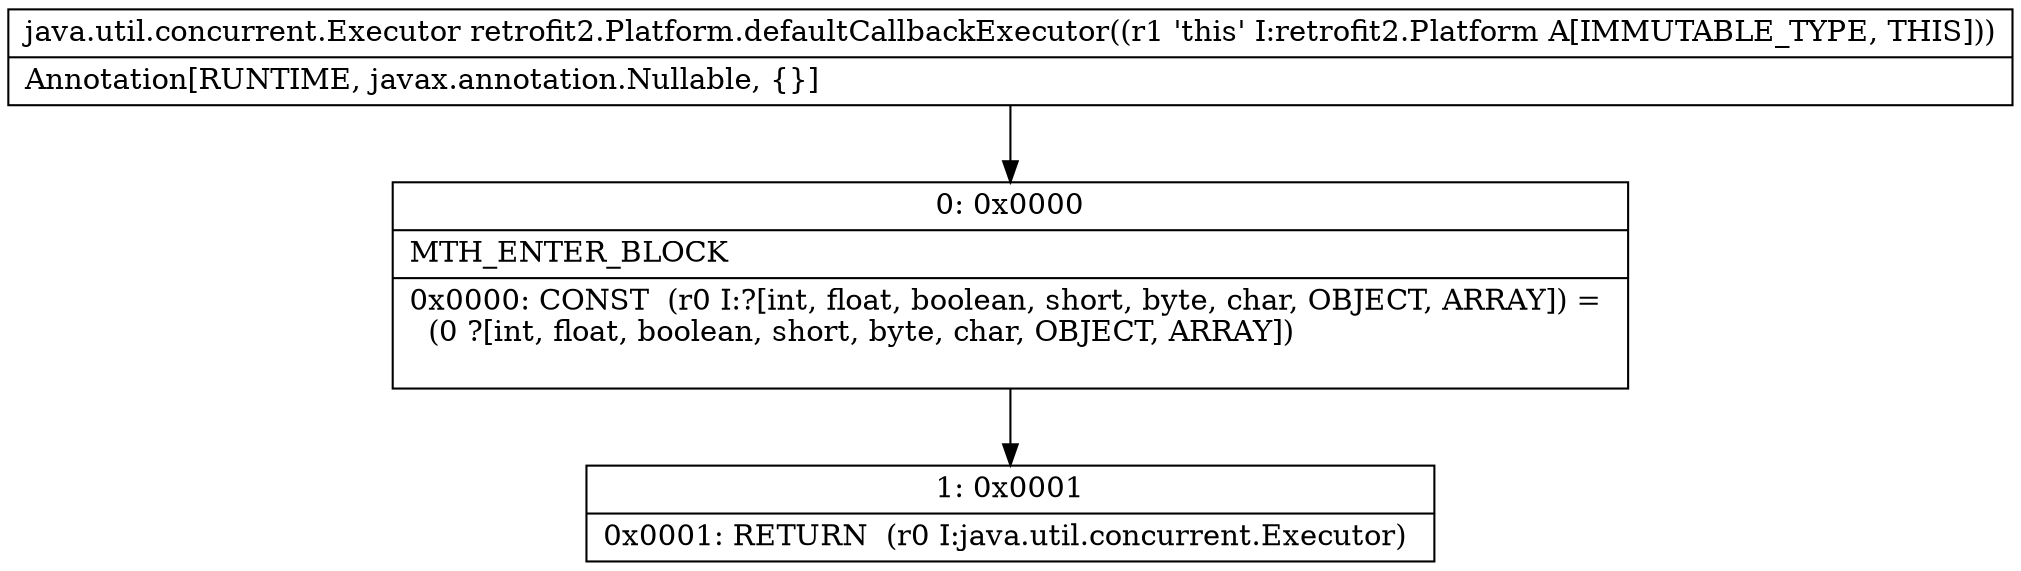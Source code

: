 digraph "CFG forretrofit2.Platform.defaultCallbackExecutor()Ljava\/util\/concurrent\/Executor;" {
Node_0 [shape=record,label="{0\:\ 0x0000|MTH_ENTER_BLOCK\l|0x0000: CONST  (r0 I:?[int, float, boolean, short, byte, char, OBJECT, ARRAY]) = \l  (0 ?[int, float, boolean, short, byte, char, OBJECT, ARRAY])\l \l}"];
Node_1 [shape=record,label="{1\:\ 0x0001|0x0001: RETURN  (r0 I:java.util.concurrent.Executor) \l}"];
MethodNode[shape=record,label="{java.util.concurrent.Executor retrofit2.Platform.defaultCallbackExecutor((r1 'this' I:retrofit2.Platform A[IMMUTABLE_TYPE, THIS]))  | Annotation[RUNTIME, javax.annotation.Nullable, \{\}]\l}"];
MethodNode -> Node_0;
Node_0 -> Node_1;
}

